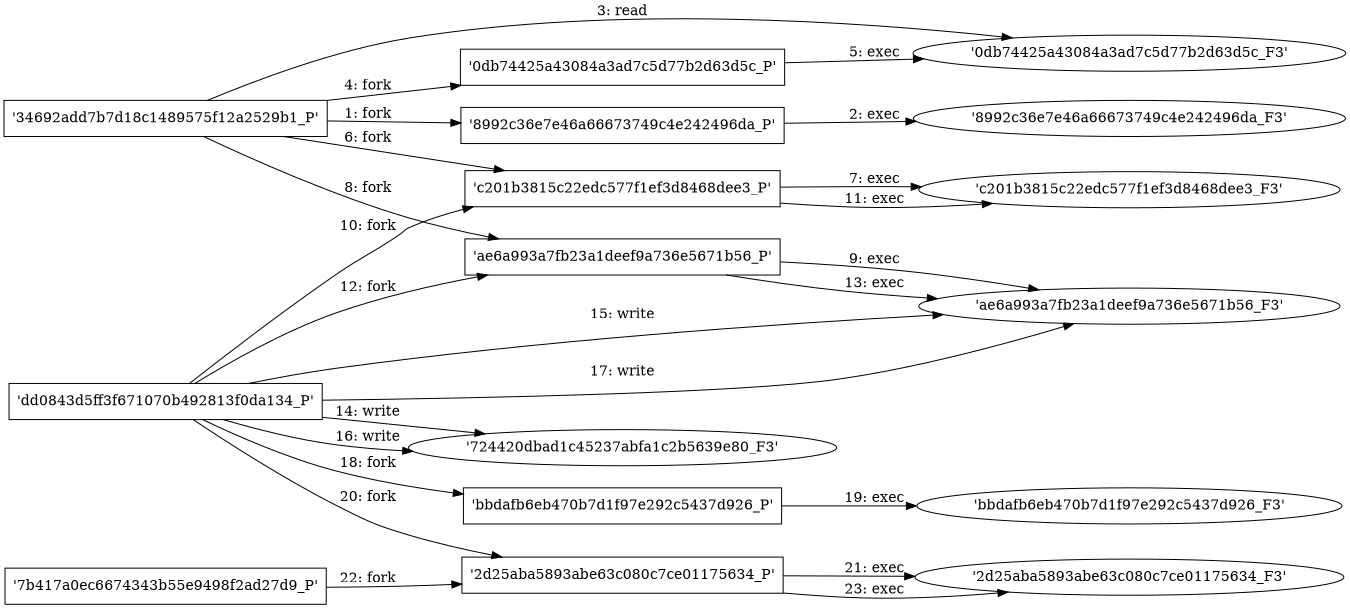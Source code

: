 digraph "D:\Learning\Paper\apt\基于CTI的攻击预警\Dataset\攻击图\ASGfromALLCTI\Reverse Social Engineering Tech Support Scammers.dot" {
rankdir="LR"
size="9"
fixedsize="false"
splines="true"
nodesep=0.3
ranksep=0
fontsize=10
overlap="scalexy"
engine= "neato"
	"'34692add7b7d18c1489575f12a2529b1_P'" [node_type=Process shape=box]
	"'8992c36e7e46a66673749c4e242496da_P'" [node_type=Process shape=box]
	"'34692add7b7d18c1489575f12a2529b1_P'" -> "'8992c36e7e46a66673749c4e242496da_P'" [label="1: fork"]
	"'8992c36e7e46a66673749c4e242496da_P'" [node_type=Process shape=box]
	"'8992c36e7e46a66673749c4e242496da_F3'" [node_type=File shape=ellipse]
	"'8992c36e7e46a66673749c4e242496da_P'" -> "'8992c36e7e46a66673749c4e242496da_F3'" [label="2: exec"]
	"'0db74425a43084a3ad7c5d77b2d63d5c_F3'" [node_type=file shape=ellipse]
	"'34692add7b7d18c1489575f12a2529b1_P'" [node_type=Process shape=box]
	"'34692add7b7d18c1489575f12a2529b1_P'" -> "'0db74425a43084a3ad7c5d77b2d63d5c_F3'" [label="3: read"]
	"'34692add7b7d18c1489575f12a2529b1_P'" [node_type=Process shape=box]
	"'0db74425a43084a3ad7c5d77b2d63d5c_P'" [node_type=Process shape=box]
	"'34692add7b7d18c1489575f12a2529b1_P'" -> "'0db74425a43084a3ad7c5d77b2d63d5c_P'" [label="4: fork"]
	"'0db74425a43084a3ad7c5d77b2d63d5c_P'" [node_type=Process shape=box]
	"'0db74425a43084a3ad7c5d77b2d63d5c_F3'" [node_type=File shape=ellipse]
	"'0db74425a43084a3ad7c5d77b2d63d5c_P'" -> "'0db74425a43084a3ad7c5d77b2d63d5c_F3'" [label="5: exec"]
	"'34692add7b7d18c1489575f12a2529b1_P'" [node_type=Process shape=box]
	"'c201b3815c22edc577f1ef3d8468dee3_P'" [node_type=Process shape=box]
	"'34692add7b7d18c1489575f12a2529b1_P'" -> "'c201b3815c22edc577f1ef3d8468dee3_P'" [label="6: fork"]
	"'c201b3815c22edc577f1ef3d8468dee3_P'" [node_type=Process shape=box]
	"'c201b3815c22edc577f1ef3d8468dee3_F3'" [node_type=File shape=ellipse]
	"'c201b3815c22edc577f1ef3d8468dee3_P'" -> "'c201b3815c22edc577f1ef3d8468dee3_F3'" [label="7: exec"]
	"'34692add7b7d18c1489575f12a2529b1_P'" [node_type=Process shape=box]
	"'ae6a993a7fb23a1deef9a736e5671b56_P'" [node_type=Process shape=box]
	"'34692add7b7d18c1489575f12a2529b1_P'" -> "'ae6a993a7fb23a1deef9a736e5671b56_P'" [label="8: fork"]
	"'ae6a993a7fb23a1deef9a736e5671b56_P'" [node_type=Process shape=box]
	"'ae6a993a7fb23a1deef9a736e5671b56_F3'" [node_type=File shape=ellipse]
	"'ae6a993a7fb23a1deef9a736e5671b56_P'" -> "'ae6a993a7fb23a1deef9a736e5671b56_F3'" [label="9: exec"]
	"'dd0843d5ff3f671070b492813f0da134_P'" [node_type=Process shape=box]
	"'c201b3815c22edc577f1ef3d8468dee3_P'" [node_type=Process shape=box]
	"'dd0843d5ff3f671070b492813f0da134_P'" -> "'c201b3815c22edc577f1ef3d8468dee3_P'" [label="10: fork"]
	"'c201b3815c22edc577f1ef3d8468dee3_P'" [node_type=Process shape=box]
	"'c201b3815c22edc577f1ef3d8468dee3_F3'" [node_type=File shape=ellipse]
	"'c201b3815c22edc577f1ef3d8468dee3_P'" -> "'c201b3815c22edc577f1ef3d8468dee3_F3'" [label="11: exec"]
	"'dd0843d5ff3f671070b492813f0da134_P'" [node_type=Process shape=box]
	"'ae6a993a7fb23a1deef9a736e5671b56_P'" [node_type=Process shape=box]
	"'dd0843d5ff3f671070b492813f0da134_P'" -> "'ae6a993a7fb23a1deef9a736e5671b56_P'" [label="12: fork"]
	"'ae6a993a7fb23a1deef9a736e5671b56_P'" [node_type=Process shape=box]
	"'ae6a993a7fb23a1deef9a736e5671b56_F3'" [node_type=File shape=ellipse]
	"'ae6a993a7fb23a1deef9a736e5671b56_P'" -> "'ae6a993a7fb23a1deef9a736e5671b56_F3'" [label="13: exec"]
	"'724420dbad1c45237abfa1c2b5639e80_F3'" [node_type=file shape=ellipse]
	"'dd0843d5ff3f671070b492813f0da134_P'" [node_type=Process shape=box]
	"'dd0843d5ff3f671070b492813f0da134_P'" -> "'724420dbad1c45237abfa1c2b5639e80_F3'" [label="14: write"]
	"'ae6a993a7fb23a1deef9a736e5671b56_F3'" [node_type=file shape=ellipse]
	"'dd0843d5ff3f671070b492813f0da134_P'" [node_type=Process shape=box]
	"'dd0843d5ff3f671070b492813f0da134_P'" -> "'ae6a993a7fb23a1deef9a736e5671b56_F3'" [label="15: write"]
	"'724420dbad1c45237abfa1c2b5639e80_F3'" [node_type=file shape=ellipse]
	"'dd0843d5ff3f671070b492813f0da134_P'" [node_type=Process shape=box]
	"'dd0843d5ff3f671070b492813f0da134_P'" -> "'724420dbad1c45237abfa1c2b5639e80_F3'" [label="16: write"]
	"'ae6a993a7fb23a1deef9a736e5671b56_F3'" [node_type=file shape=ellipse]
	"'dd0843d5ff3f671070b492813f0da134_P'" [node_type=Process shape=box]
	"'dd0843d5ff3f671070b492813f0da134_P'" -> "'ae6a993a7fb23a1deef9a736e5671b56_F3'" [label="17: write"]
	"'dd0843d5ff3f671070b492813f0da134_P'" [node_type=Process shape=box]
	"'bbdafb6eb470b7d1f97e292c5437d926_P'" [node_type=Process shape=box]
	"'dd0843d5ff3f671070b492813f0da134_P'" -> "'bbdafb6eb470b7d1f97e292c5437d926_P'" [label="18: fork"]
	"'bbdafb6eb470b7d1f97e292c5437d926_P'" [node_type=Process shape=box]
	"'bbdafb6eb470b7d1f97e292c5437d926_F3'" [node_type=File shape=ellipse]
	"'bbdafb6eb470b7d1f97e292c5437d926_P'" -> "'bbdafb6eb470b7d1f97e292c5437d926_F3'" [label="19: exec"]
	"'dd0843d5ff3f671070b492813f0da134_P'" [node_type=Process shape=box]
	"'2d25aba5893abe63c080c7ce01175634_P'" [node_type=Process shape=box]
	"'dd0843d5ff3f671070b492813f0da134_P'" -> "'2d25aba5893abe63c080c7ce01175634_P'" [label="20: fork"]
	"'2d25aba5893abe63c080c7ce01175634_P'" [node_type=Process shape=box]
	"'2d25aba5893abe63c080c7ce01175634_F3'" [node_type=File shape=ellipse]
	"'2d25aba5893abe63c080c7ce01175634_P'" -> "'2d25aba5893abe63c080c7ce01175634_F3'" [label="21: exec"]
	"'7b417a0ec6674343b55e9498f2ad27d9_P'" [node_type=Process shape=box]
	"'2d25aba5893abe63c080c7ce01175634_P'" [node_type=Process shape=box]
	"'7b417a0ec6674343b55e9498f2ad27d9_P'" -> "'2d25aba5893abe63c080c7ce01175634_P'" [label="22: fork"]
	"'2d25aba5893abe63c080c7ce01175634_P'" [node_type=Process shape=box]
	"'2d25aba5893abe63c080c7ce01175634_F3'" [node_type=File shape=ellipse]
	"'2d25aba5893abe63c080c7ce01175634_P'" -> "'2d25aba5893abe63c080c7ce01175634_F3'" [label="23: exec"]
}
